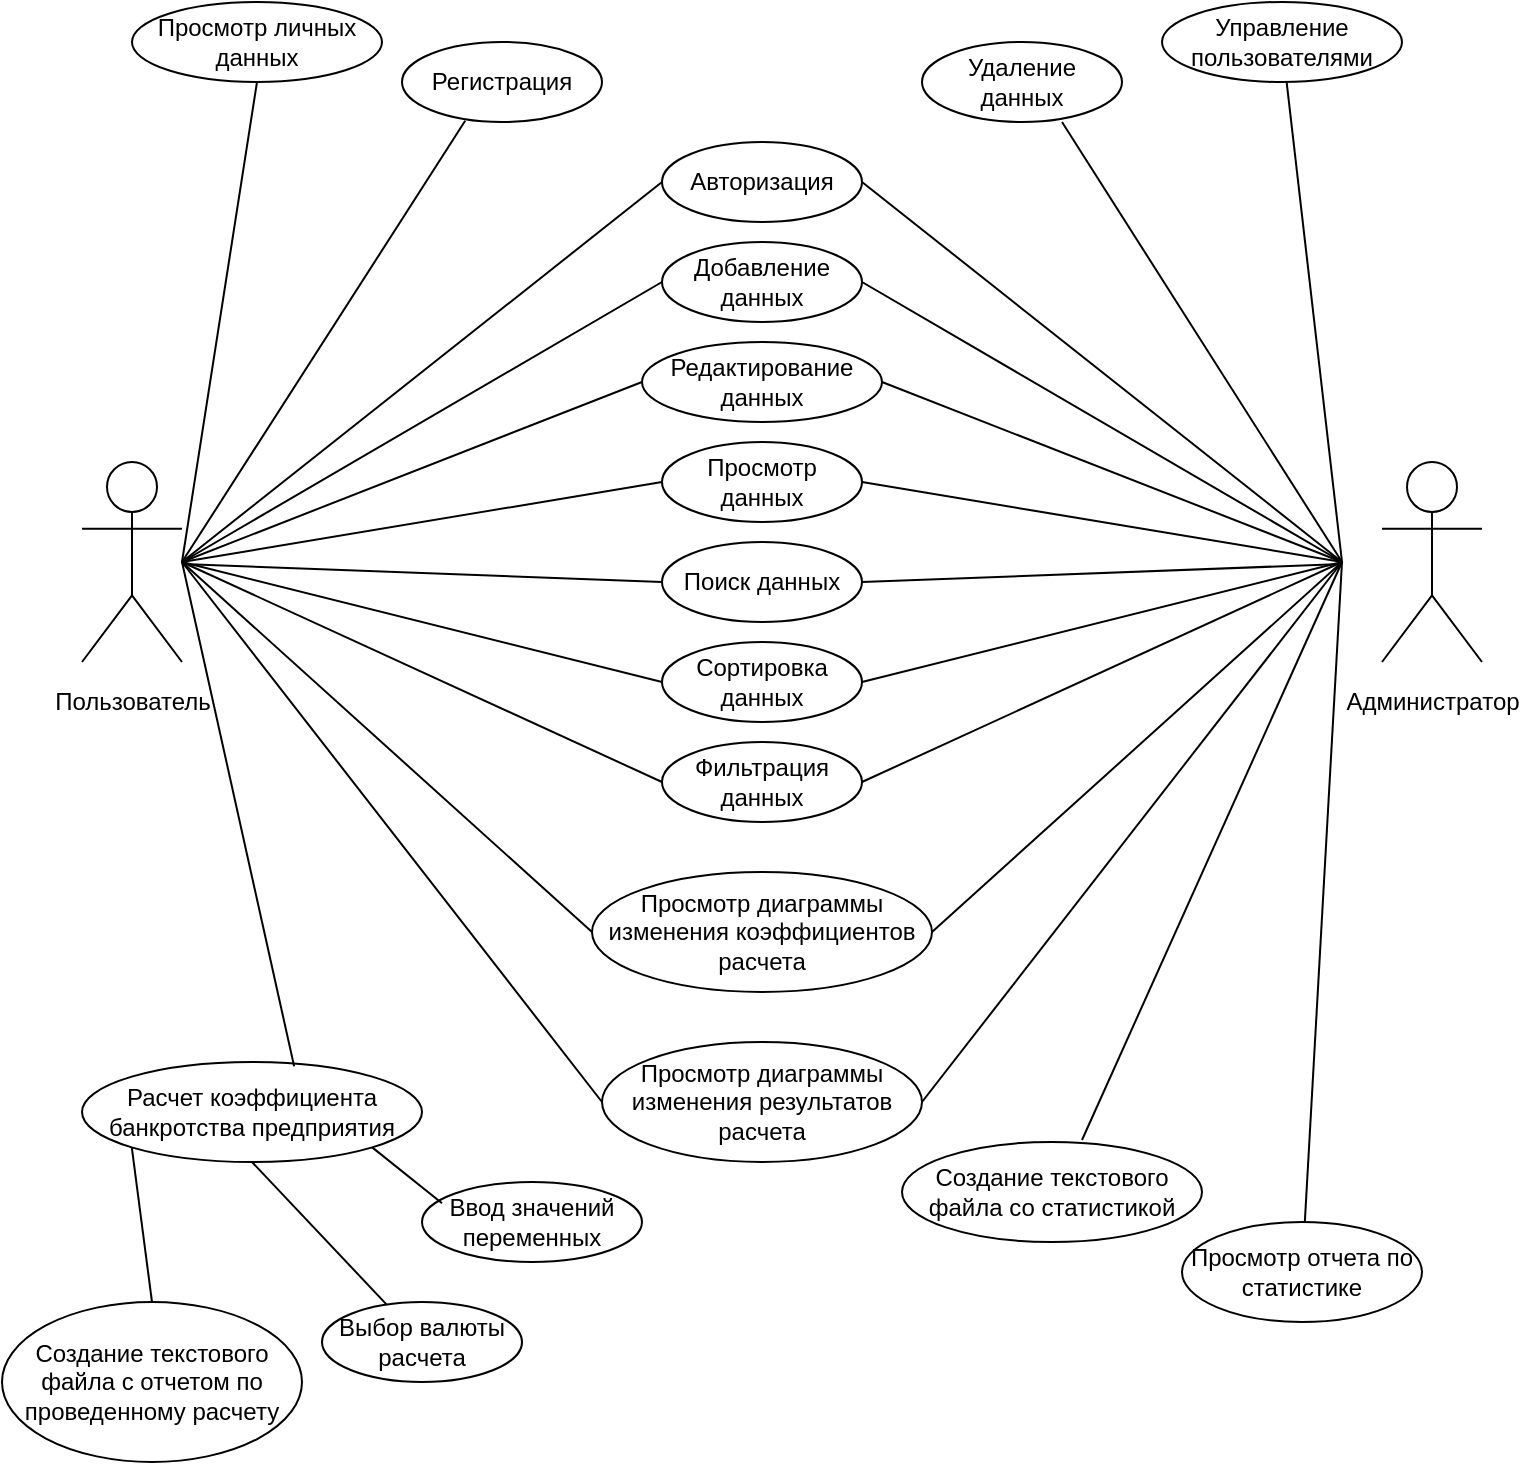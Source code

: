 <mxfile version="13.7.9" type="device"><diagram id="eEE4h3gOob1GkX7evwwT" name="Page-1"><mxGraphModel dx="1038" dy="580" grid="1" gridSize="10" guides="1" tooltips="1" connect="1" arrows="1" fold="1" page="1" pageScale="1" pageWidth="850" pageHeight="1100" math="0" shadow="0"><root><mxCell id="0"/><mxCell id="1" parent="0"/><mxCell id="HtmHePIJR1A0qo4Dh6m5-2" value="Actor" style="shape=umlActor;verticalLabelPosition=bottom;verticalAlign=top;html=1;outlineConnect=0;shadow=0;noLabel=1;fontColor=none;" vertex="1" parent="1"><mxGeometry x="710" y="300" width="50" height="100" as="geometry"/></mxCell><mxCell id="HtmHePIJR1A0qo4Dh6m5-5" value="Пользователь" style="text;html=1;align=center;verticalAlign=middle;resizable=0;points=[];autosize=1;fontFamily=Helvetica;fontColor=none;" vertex="1" parent="1"><mxGeometry x="40" y="410" width="90" height="20" as="geometry"/></mxCell><mxCell id="HtmHePIJR1A0qo4Dh6m5-6" value="Администратор" style="text;html=1;align=center;verticalAlign=middle;resizable=0;points=[];autosize=1;fontFamily=Helvetica;fontColor=none;" vertex="1" parent="1"><mxGeometry x="685" y="410" width="100" height="20" as="geometry"/></mxCell><mxCell id="HtmHePIJR1A0qo4Dh6m5-7" value="Авторизация" style="ellipse;whiteSpace=wrap;html=1;shadow=0;fillColor=#ffffff;gradientColor=none;fontFamily=Helvetica;fontColor=none;" vertex="1" parent="1"><mxGeometry x="350" y="140" width="100" height="40" as="geometry"/></mxCell><mxCell id="HtmHePIJR1A0qo4Dh6m5-8" value="Регистрация" style="ellipse;whiteSpace=wrap;html=1;shadow=0;fillColor=#ffffff;gradientColor=none;fontFamily=Helvetica;fontColor=none;" vertex="1" parent="1"><mxGeometry x="220" y="90" width="100" height="40" as="geometry"/></mxCell><mxCell id="HtmHePIJR1A0qo4Dh6m5-9" value="Добавление&lt;br&gt;данных" style="ellipse;whiteSpace=wrap;html=1;shadow=0;fillColor=#ffffff;gradientColor=none;fontFamily=Helvetica;fontColor=none;" vertex="1" parent="1"><mxGeometry x="350" y="190" width="100" height="40" as="geometry"/></mxCell><mxCell id="HtmHePIJR1A0qo4Dh6m5-10" value="Редактирование&lt;br&gt;данных" style="ellipse;whiteSpace=wrap;html=1;shadow=0;fillColor=#ffffff;gradientColor=none;fontFamily=Helvetica;fontColor=none;" vertex="1" parent="1"><mxGeometry x="340" y="240" width="120" height="40" as="geometry"/></mxCell><mxCell id="HtmHePIJR1A0qo4Dh6m5-11" value="Просмотр&lt;br&gt;данных" style="ellipse;whiteSpace=wrap;html=1;shadow=0;fillColor=#ffffff;gradientColor=none;fontFamily=Helvetica;fontColor=none;" vertex="1" parent="1"><mxGeometry x="350" y="290" width="100" height="40" as="geometry"/></mxCell><mxCell id="HtmHePIJR1A0qo4Dh6m5-12" value="Удаление&lt;br&gt;данных" style="ellipse;whiteSpace=wrap;html=1;shadow=0;fillColor=#ffffff;gradientColor=none;fontFamily=Helvetica;fontColor=none;" vertex="1" parent="1"><mxGeometry x="480" y="90" width="100" height="40" as="geometry"/></mxCell><mxCell id="HtmHePIJR1A0qo4Dh6m5-13" value="Поиск данных" style="ellipse;whiteSpace=wrap;html=1;shadow=0;fillColor=#ffffff;gradientColor=none;fontFamily=Helvetica;fontColor=none;" vertex="1" parent="1"><mxGeometry x="350" y="340" width="100" height="40" as="geometry"/></mxCell><mxCell id="HtmHePIJR1A0qo4Dh6m5-14" value="Сортировка&lt;br&gt;данных" style="ellipse;whiteSpace=wrap;html=1;shadow=0;fillColor=#ffffff;gradientColor=none;fontFamily=Helvetica;fontColor=none;" vertex="1" parent="1"><mxGeometry x="350" y="390" width="100" height="40" as="geometry"/></mxCell><mxCell id="HtmHePIJR1A0qo4Dh6m5-15" value="Фильтрация&lt;br&gt;данных" style="ellipse;whiteSpace=wrap;html=1;shadow=0;fillColor=#ffffff;gradientColor=none;fontFamily=Helvetica;fontColor=none;" vertex="1" parent="1"><mxGeometry x="350" y="440" width="100" height="40" as="geometry"/></mxCell><mxCell id="HtmHePIJR1A0qo4Dh6m5-16" value="Управление пользователями" style="ellipse;whiteSpace=wrap;html=1;shadow=0;fillColor=#ffffff;gradientColor=none;fontFamily=Helvetica;fontColor=none;" vertex="1" parent="1"><mxGeometry x="600" y="70" width="120" height="40" as="geometry"/></mxCell><mxCell id="HtmHePIJR1A0qo4Dh6m5-17" value="Просмотр отчета по статистике" style="ellipse;whiteSpace=wrap;html=1;shadow=0;fillColor=#ffffff;gradientColor=none;fontFamily=Helvetica;fontColor=none;" vertex="1" parent="1"><mxGeometry x="610" y="680" width="120" height="50" as="geometry"/></mxCell><mxCell id="HtmHePIJR1A0qo4Dh6m5-18" value="Создание текстового файла со статистикой" style="ellipse;whiteSpace=wrap;html=1;shadow=0;fillColor=#ffffff;gradientColor=none;fontFamily=Helvetica;fontColor=none;" vertex="1" parent="1"><mxGeometry x="470" y="640" width="150" height="50" as="geometry"/></mxCell><mxCell id="HtmHePIJR1A0qo4Dh6m5-19" value="Просмотр личных данных" style="ellipse;whiteSpace=wrap;html=1;shadow=0;fillColor=#ffffff;gradientColor=none;fontFamily=Helvetica;fontColor=none;" vertex="1" parent="1"><mxGeometry x="85" y="70" width="125" height="40" as="geometry"/></mxCell><mxCell id="HtmHePIJR1A0qo4Dh6m5-20" value="Создание текстового файла с отчетом по проведенному расчету" style="ellipse;whiteSpace=wrap;html=1;shadow=0;fillColor=#ffffff;gradientColor=none;fontFamily=Helvetica;fontColor=none;" vertex="1" parent="1"><mxGeometry x="20" y="720" width="150" height="80" as="geometry"/></mxCell><mxCell id="HtmHePIJR1A0qo4Dh6m5-21" value="Расчет коэффициента банкротства предприятия" style="ellipse;whiteSpace=wrap;html=1;shadow=0;fillColor=#ffffff;gradientColor=none;fontFamily=Helvetica;fontColor=none;" vertex="1" parent="1"><mxGeometry x="60" y="600" width="170" height="50" as="geometry"/></mxCell><mxCell id="HtmHePIJR1A0qo4Dh6m5-22" value="Ввод значений переменных" style="ellipse;whiteSpace=wrap;html=1;shadow=0;fillColor=#ffffff;gradientColor=none;fontFamily=Helvetica;fontColor=none;" vertex="1" parent="1"><mxGeometry x="230" y="660" width="110" height="40" as="geometry"/></mxCell><mxCell id="HtmHePIJR1A0qo4Dh6m5-23" value="Выбор валюты расчета" style="ellipse;whiteSpace=wrap;html=1;shadow=0;fillColor=#ffffff;gradientColor=none;fontFamily=Helvetica;fontColor=none;" vertex="1" parent="1"><mxGeometry x="180" y="720" width="100" height="40" as="geometry"/></mxCell><mxCell id="HtmHePIJR1A0qo4Dh6m5-24" value="Просмотр диаграммы изменения коэффициентов расчета" style="ellipse;whiteSpace=wrap;html=1;shadow=0;fillColor=#ffffff;gradientColor=none;fontFamily=Helvetica;fontColor=none;" vertex="1" parent="1"><mxGeometry x="315" y="505" width="170" height="60" as="geometry"/></mxCell><mxCell id="HtmHePIJR1A0qo4Dh6m5-25" value="Просмотр диаграммы изменения результатов расчета" style="ellipse;whiteSpace=wrap;html=1;shadow=0;fillColor=#ffffff;gradientColor=none;fontFamily=Helvetica;fontColor=none;" vertex="1" parent="1"><mxGeometry x="320" y="590" width="160" height="60" as="geometry"/></mxCell><mxCell id="HtmHePIJR1A0qo4Dh6m5-26" value="Actor" style="shape=umlActor;verticalLabelPosition=bottom;verticalAlign=top;html=1;outlineConnect=0;shadow=0;noLabel=1;fontColor=none;" vertex="1" parent="1"><mxGeometry x="60" y="300" width="50" height="100" as="geometry"/></mxCell><mxCell id="HtmHePIJR1A0qo4Dh6m5-27" value="" style="endArrow=none;html=1;fontFamily=Helvetica;fontColor=none;entryX=0;entryY=0.5;entryDx=0;entryDy=0;" edge="1" parent="1" target="HtmHePIJR1A0qo4Dh6m5-13"><mxGeometry width="50" height="50" relative="1" as="geometry"><mxPoint x="110" y="351" as="sourcePoint"/><mxPoint x="180" y="330" as="targetPoint"/></mxGeometry></mxCell><mxCell id="HtmHePIJR1A0qo4Dh6m5-28" value="" style="endArrow=none;html=1;fontFamily=Helvetica;fontColor=none;entryX=0;entryY=0.5;entryDx=0;entryDy=0;" edge="1" parent="1" target="HtmHePIJR1A0qo4Dh6m5-11"><mxGeometry width="50" height="50" relative="1" as="geometry"><mxPoint x="110" y="350" as="sourcePoint"/><mxPoint x="360" y="370" as="targetPoint"/></mxGeometry></mxCell><mxCell id="HtmHePIJR1A0qo4Dh6m5-29" value="" style="endArrow=none;html=1;fontFamily=Helvetica;fontColor=none;entryX=0;entryY=0.5;entryDx=0;entryDy=0;" edge="1" parent="1" target="HtmHePIJR1A0qo4Dh6m5-14"><mxGeometry width="50" height="50" relative="1" as="geometry"><mxPoint x="110" y="350" as="sourcePoint"/><mxPoint x="370" y="380" as="targetPoint"/></mxGeometry></mxCell><mxCell id="HtmHePIJR1A0qo4Dh6m5-30" value="" style="endArrow=none;html=1;fontFamily=Helvetica;fontColor=none;entryX=0;entryY=0.5;entryDx=0;entryDy=0;" edge="1" parent="1" target="HtmHePIJR1A0qo4Dh6m5-10"><mxGeometry width="50" height="50" relative="1" as="geometry"><mxPoint x="110" y="350" as="sourcePoint"/><mxPoint x="380" y="390" as="targetPoint"/></mxGeometry></mxCell><mxCell id="HtmHePIJR1A0qo4Dh6m5-31" value="" style="endArrow=none;html=1;fontFamily=Helvetica;fontColor=none;entryX=0;entryY=0.5;entryDx=0;entryDy=0;" edge="1" parent="1" target="HtmHePIJR1A0qo4Dh6m5-9"><mxGeometry width="50" height="50" relative="1" as="geometry"><mxPoint x="110" y="350" as="sourcePoint"/><mxPoint x="390" y="400" as="targetPoint"/></mxGeometry></mxCell><mxCell id="HtmHePIJR1A0qo4Dh6m5-32" value="" style="endArrow=none;html=1;fontFamily=Helvetica;fontColor=none;entryX=0;entryY=0.5;entryDx=0;entryDy=0;" edge="1" parent="1" target="HtmHePIJR1A0qo4Dh6m5-15"><mxGeometry width="50" height="50" relative="1" as="geometry"><mxPoint x="110" y="350" as="sourcePoint"/><mxPoint x="400" y="410" as="targetPoint"/></mxGeometry></mxCell><mxCell id="HtmHePIJR1A0qo4Dh6m5-33" value="" style="endArrow=none;html=1;fontFamily=Helvetica;fontColor=none;entryX=0.316;entryY=0.985;entryDx=0;entryDy=0;entryPerimeter=0;" edge="1" parent="1" target="HtmHePIJR1A0qo4Dh6m5-8"><mxGeometry width="50" height="50" relative="1" as="geometry"><mxPoint x="110" y="350" as="sourcePoint"/><mxPoint x="410" y="420" as="targetPoint"/></mxGeometry></mxCell><mxCell id="HtmHePIJR1A0qo4Dh6m5-34" value="" style="endArrow=none;html=1;fontFamily=Helvetica;fontColor=none;entryX=0;entryY=0.5;entryDx=0;entryDy=0;" edge="1" parent="1" target="HtmHePIJR1A0qo4Dh6m5-7"><mxGeometry width="50" height="50" relative="1" as="geometry"><mxPoint x="110" y="350" as="sourcePoint"/><mxPoint x="420" y="430" as="targetPoint"/></mxGeometry></mxCell><mxCell id="HtmHePIJR1A0qo4Dh6m5-35" value="" style="endArrow=none;html=1;fontFamily=Helvetica;fontColor=none;entryX=0.5;entryY=1;entryDx=0;entryDy=0;" edge="1" parent="1" target="HtmHePIJR1A0qo4Dh6m5-19"><mxGeometry width="50" height="50" relative="1" as="geometry"><mxPoint x="110" y="350" as="sourcePoint"/><mxPoint x="430" y="440" as="targetPoint"/></mxGeometry></mxCell><mxCell id="HtmHePIJR1A0qo4Dh6m5-36" value="" style="endArrow=none;html=1;fontFamily=Helvetica;fontColor=none;entryX=0;entryY=0.5;entryDx=0;entryDy=0;" edge="1" parent="1" target="HtmHePIJR1A0qo4Dh6m5-24"><mxGeometry width="50" height="50" relative="1" as="geometry"><mxPoint x="110" y="350" as="sourcePoint"/><mxPoint x="440" y="450" as="targetPoint"/></mxGeometry></mxCell><mxCell id="HtmHePIJR1A0qo4Dh6m5-37" value="" style="endArrow=none;html=1;fontFamily=Helvetica;fontColor=none;entryX=0;entryY=0.5;entryDx=0;entryDy=0;" edge="1" parent="1" target="HtmHePIJR1A0qo4Dh6m5-25"><mxGeometry width="50" height="50" relative="1" as="geometry"><mxPoint x="110" y="350" as="sourcePoint"/><mxPoint x="450" y="460" as="targetPoint"/></mxGeometry></mxCell><mxCell id="HtmHePIJR1A0qo4Dh6m5-38" value="" style="endArrow=none;html=1;fontFamily=Helvetica;fontColor=none;entryX=0.624;entryY=0.044;entryDx=0;entryDy=0;entryPerimeter=0;" edge="1" parent="1" target="HtmHePIJR1A0qo4Dh6m5-21"><mxGeometry width="50" height="50" relative="1" as="geometry"><mxPoint x="110" y="350" as="sourcePoint"/><mxPoint x="160" y="590" as="targetPoint"/></mxGeometry></mxCell><mxCell id="HtmHePIJR1A0qo4Dh6m5-39" value="" style="endArrow=none;html=1;fontFamily=Helvetica;fontColor=none;entryX=0.091;entryY=0.265;entryDx=0;entryDy=0;entryPerimeter=0;exitX=1;exitY=1;exitDx=0;exitDy=0;" edge="1" parent="1" source="HtmHePIJR1A0qo4Dh6m5-21" target="HtmHePIJR1A0qo4Dh6m5-22"><mxGeometry width="50" height="50" relative="1" as="geometry"><mxPoint x="230" y="470.943" as="sourcePoint"/><mxPoint x="470" y="480" as="targetPoint"/></mxGeometry></mxCell><mxCell id="HtmHePIJR1A0qo4Dh6m5-40" value="" style="endArrow=none;html=1;fontFamily=Helvetica;fontColor=none;exitX=0.5;exitY=1;exitDx=0;exitDy=0;" edge="1" parent="1" source="HtmHePIJR1A0qo4Dh6m5-21" target="HtmHePIJR1A0qo4Dh6m5-23"><mxGeometry width="50" height="50" relative="1" as="geometry"><mxPoint x="240" y="480.943" as="sourcePoint"/><mxPoint x="480" y="490" as="targetPoint"/></mxGeometry></mxCell><mxCell id="HtmHePIJR1A0qo4Dh6m5-41" value="" style="endArrow=none;html=1;fontFamily=Helvetica;fontColor=none;entryX=0.5;entryY=0;entryDx=0;entryDy=0;exitX=0;exitY=1;exitDx=0;exitDy=0;" edge="1" parent="1" source="HtmHePIJR1A0qo4Dh6m5-21" target="HtmHePIJR1A0qo4Dh6m5-20"><mxGeometry width="50" height="50" relative="1" as="geometry"><mxPoint x="250" y="490.943" as="sourcePoint"/><mxPoint x="490" y="500" as="targetPoint"/></mxGeometry></mxCell><mxCell id="HtmHePIJR1A0qo4Dh6m5-42" value="" style="endArrow=none;html=1;fontFamily=Helvetica;fontColor=none;exitX=1;exitY=0.5;exitDx=0;exitDy=0;" edge="1" parent="1" source="HtmHePIJR1A0qo4Dh6m5-13"><mxGeometry width="50" height="50" relative="1" as="geometry"><mxPoint x="260" y="500.943" as="sourcePoint"/><mxPoint x="690" y="351" as="targetPoint"/></mxGeometry></mxCell><mxCell id="HtmHePIJR1A0qo4Dh6m5-43" value="" style="endArrow=none;html=1;fontFamily=Helvetica;fontColor=none;exitX=1;exitY=0.5;exitDx=0;exitDy=0;" edge="1" parent="1" source="HtmHePIJR1A0qo4Dh6m5-14"><mxGeometry width="50" height="50" relative="1" as="geometry"><mxPoint x="460" y="370" as="sourcePoint"/><mxPoint x="690" y="350" as="targetPoint"/></mxGeometry></mxCell><mxCell id="HtmHePIJR1A0qo4Dh6m5-44" value="" style="endArrow=none;html=1;fontFamily=Helvetica;fontColor=none;" edge="1" parent="1"><mxGeometry width="50" height="50" relative="1" as="geometry"><mxPoint x="450" y="310" as="sourcePoint"/><mxPoint x="690" y="350" as="targetPoint"/></mxGeometry></mxCell><mxCell id="HtmHePIJR1A0qo4Dh6m5-45" value="" style="endArrow=none;html=1;fontFamily=Helvetica;fontColor=none;exitX=1;exitY=0.5;exitDx=0;exitDy=0;" edge="1" parent="1" source="HtmHePIJR1A0qo4Dh6m5-10"><mxGeometry width="50" height="50" relative="1" as="geometry"><mxPoint x="480" y="390" as="sourcePoint"/><mxPoint x="690" y="350" as="targetPoint"/></mxGeometry></mxCell><mxCell id="HtmHePIJR1A0qo4Dh6m5-46" value="" style="endArrow=none;html=1;fontFamily=Helvetica;fontColor=none;exitX=1;exitY=0.5;exitDx=0;exitDy=0;" edge="1" parent="1" source="HtmHePIJR1A0qo4Dh6m5-9"><mxGeometry width="50" height="50" relative="1" as="geometry"><mxPoint x="490" y="400" as="sourcePoint"/><mxPoint x="690" y="350" as="targetPoint"/></mxGeometry></mxCell><mxCell id="HtmHePIJR1A0qo4Dh6m5-47" value="" style="endArrow=none;html=1;fontFamily=Helvetica;fontColor=none;exitX=1;exitY=0.5;exitDx=0;exitDy=0;" edge="1" parent="1" source="HtmHePIJR1A0qo4Dh6m5-7"><mxGeometry width="50" height="50" relative="1" as="geometry"><mxPoint x="500" y="410" as="sourcePoint"/><mxPoint x="690" y="350" as="targetPoint"/></mxGeometry></mxCell><mxCell id="HtmHePIJR1A0qo4Dh6m5-48" value="" style="endArrow=none;html=1;fontFamily=Helvetica;fontColor=none;exitX=0.7;exitY=1;exitDx=0;exitDy=0;exitPerimeter=0;" edge="1" parent="1" source="HtmHePIJR1A0qo4Dh6m5-12"><mxGeometry width="50" height="50" relative="1" as="geometry"><mxPoint x="510" y="420" as="sourcePoint"/><mxPoint x="690" y="350" as="targetPoint"/></mxGeometry></mxCell><mxCell id="HtmHePIJR1A0qo4Dh6m5-49" value="" style="endArrow=none;html=1;fontFamily=Helvetica;fontColor=none;" edge="1" parent="1" source="HtmHePIJR1A0qo4Dh6m5-16"><mxGeometry width="50" height="50" relative="1" as="geometry"><mxPoint x="520" y="430" as="sourcePoint"/><mxPoint x="690" y="350" as="targetPoint"/></mxGeometry></mxCell><mxCell id="HtmHePIJR1A0qo4Dh6m5-50" value="" style="endArrow=none;html=1;fontFamily=Helvetica;fontColor=none;exitX=1;exitY=0.5;exitDx=0;exitDy=0;" edge="1" parent="1" source="HtmHePIJR1A0qo4Dh6m5-15"><mxGeometry width="50" height="50" relative="1" as="geometry"><mxPoint x="530" y="440" as="sourcePoint"/><mxPoint x="690" y="350" as="targetPoint"/></mxGeometry></mxCell><mxCell id="HtmHePIJR1A0qo4Dh6m5-51" value="" style="endArrow=none;html=1;fontFamily=Helvetica;fontColor=none;exitX=1;exitY=0.5;exitDx=0;exitDy=0;" edge="1" parent="1" source="HtmHePIJR1A0qo4Dh6m5-24"><mxGeometry width="50" height="50" relative="1" as="geometry"><mxPoint x="540" y="450" as="sourcePoint"/><mxPoint x="690" y="350" as="targetPoint"/></mxGeometry></mxCell><mxCell id="HtmHePIJR1A0qo4Dh6m5-52" value="" style="endArrow=none;html=1;fontFamily=Helvetica;fontColor=none;exitX=1;exitY=0.5;exitDx=0;exitDy=0;" edge="1" parent="1" source="HtmHePIJR1A0qo4Dh6m5-25"><mxGeometry width="50" height="50" relative="1" as="geometry"><mxPoint x="550" y="460" as="sourcePoint"/><mxPoint x="690" y="350" as="targetPoint"/></mxGeometry></mxCell><mxCell id="HtmHePIJR1A0qo4Dh6m5-53" value="" style="endArrow=none;html=1;fontFamily=Helvetica;fontColor=none;exitX=0.6;exitY=-0.02;exitDx=0;exitDy=0;exitPerimeter=0;" edge="1" parent="1" source="HtmHePIJR1A0qo4Dh6m5-18"><mxGeometry width="50" height="50" relative="1" as="geometry"><mxPoint x="560" y="470" as="sourcePoint"/><mxPoint x="690" y="350" as="targetPoint"/></mxGeometry></mxCell><mxCell id="HtmHePIJR1A0qo4Dh6m5-54" value="" style="endArrow=none;html=1;fontFamily=Helvetica;fontColor=none;" edge="1" parent="1" source="HtmHePIJR1A0qo4Dh6m5-17"><mxGeometry width="50" height="50" relative="1" as="geometry"><mxPoint x="570" y="480" as="sourcePoint"/><mxPoint x="690" y="350" as="targetPoint"/></mxGeometry></mxCell></root></mxGraphModel></diagram></mxfile>